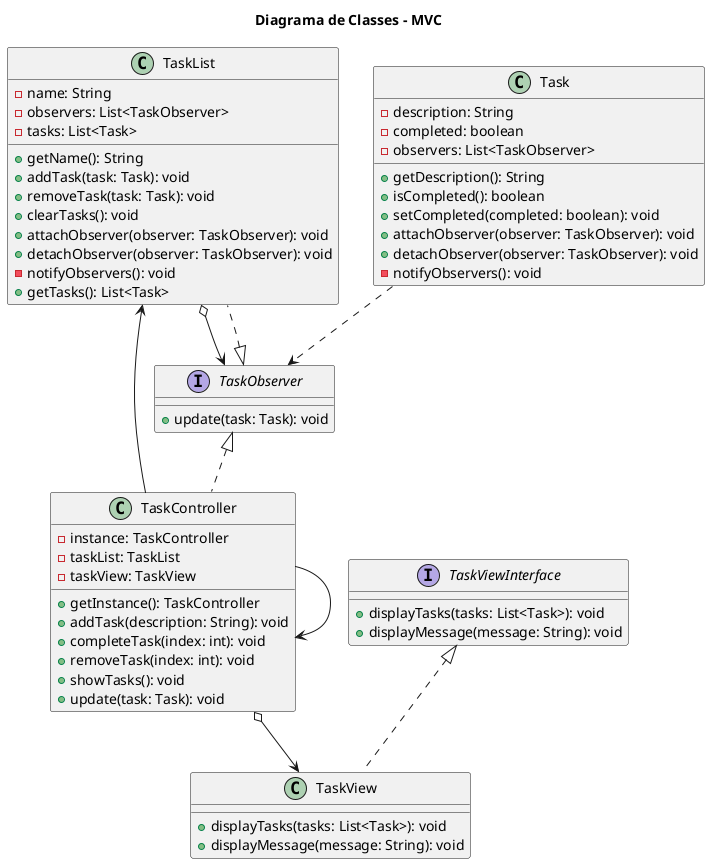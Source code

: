 @startuml MVC - Task Manager

title Diagrama de Classes - MVC

class Task {
  - description: String
  - completed: boolean
  - observers: List<TaskObserver>

  + getDescription(): String
  + isCompleted(): boolean
  + setCompleted(completed: boolean): void
  + attachObserver(observer: TaskObserver): void
  + detachObserver(observer: TaskObserver): void
  - notifyObservers(): void
}

interface TaskObserver {
  + update(task: Task): void
}

class TaskList implements TaskObserver {
  - name: String
  - observers: List<TaskObserver>
  - tasks: List<Task>

  + getName(): String
  + addTask(task: Task): void
  + removeTask(task: Task): void
  + clearTasks(): void
  + attachObserver(observer: TaskObserver): void
  + detachObserver(observer: TaskObserver): void
  - notifyObservers(): void
  + getTasks(): List<Task>
}

class TaskController implements TaskObserver {
  - instance: TaskController
  - taskList: TaskList
  - taskView: TaskView

  + getInstance(): TaskController
  + addTask(description: String): void
  + completeTask(index: int): void
  + removeTask(index: int): void
  + showTasks(): void
  + update(task: Task): void
}

class TaskView implements TaskViewInterface {
  + displayTasks(tasks: List<Task>): void
  + displayMessage(message: String): void
}

interface TaskViewInterface {
  + displayTasks(tasks: List<Task>): void
  + displayMessage(message: String): void
}

TaskList o--> TaskObserver
Task ..> TaskObserver
TaskList <- TaskController
TaskController --down-> TaskController
TaskController o--> TaskView
 

@enduml
